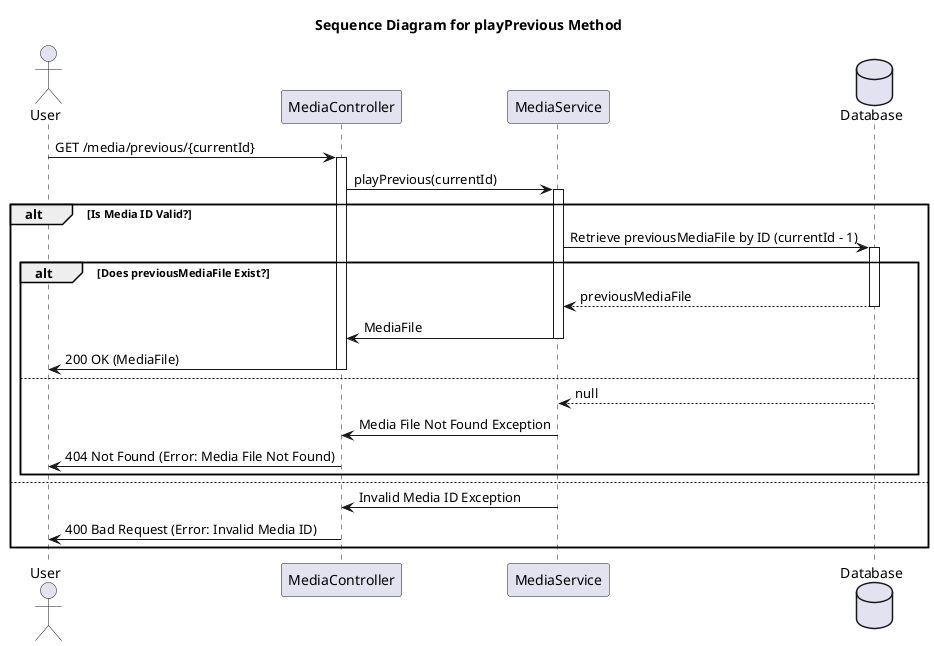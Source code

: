 @startuml
title Sequence Diagram for playPrevious Method

actor User
participant MediaController
participant MediaService
database Database as DB

User -> MediaController: GET /media/previous/{currentId}
activate MediaController

MediaController -> MediaService: playPrevious(currentId)
activate MediaService

alt Is Media ID Valid?
    MediaService -> DB: Retrieve previousMediaFile by ID (currentId - 1)
    activate DB

    alt Does previousMediaFile Exist?
        DB --> MediaService: previousMediaFile
        deactivate DB

        MediaService -> MediaController: MediaFile
        deactivate MediaService

        MediaController -> User: 200 OK (MediaFile)
        deactivate MediaController
    else
        DB --> MediaService: null
        deactivate DB

        MediaService -> MediaController: Media File Not Found Exception
        deactivate MediaService

        MediaController -> User: 404 Not Found (Error: Media File Not Found)
        deactivate MediaController
    end
else
    MediaService -> MediaController: Invalid Media ID Exception
    deactivate MediaService

    MediaController -> User: 400 Bad Request (Error: Invalid Media ID)
    deactivate MediaController
end

@enduml

